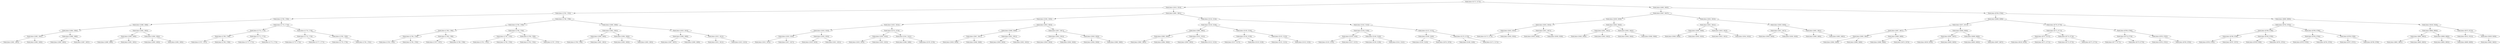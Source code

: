digraph G{
504659225 [label="Node{data=[5172, 5172]}"]
504659225 -> 569024037
569024037 [label="Node{data=[1814, 1814]}"]
569024037 -> 1239596272
1239596272 [label="Node{data=[1782, 1782]}"]
1239596272 -> 493640672
493640672 [label="Node{data=[1760, 1760]}"]
493640672 -> 548209121
548209121 [label="Node{data=[1688, 1688]}"]
548209121 -> 1438890087
1438890087 [label="Node{data=[1684, 1684]}"]
1438890087 -> 161127187
161127187 [label="Node{data=[1682, 1682]}"]
161127187 -> 1993761435
1993761435 [label="Node{data=[1681, 1681]}"]
161127187 -> 1052559273
1052559273 [label="Node{data=[1683, 1683]}"]
1438890087 -> 1987334297
1987334297 [label="Node{data=[1686, 1686]}"]
1987334297 -> 728440647
728440647 [label="Node{data=[1685, 1685]}"]
1987334297 -> 1852596747
1852596747 [label="Node{data=[1687, 1687]}"]
548209121 -> 917860832
917860832 [label="Node{data=[1692, 1692]}"]
917860832 -> 1653673783
1653673783 [label="Node{data=[1690, 1690]}"]
1653673783 -> 292795653
292795653 [label="Node{data=[1689, 1689]}"]
1653673783 -> 478343450
478343450 [label="Node{data=[1691, 1691]}"]
917860832 -> 27633947
27633947 [label="Node{data=[1694, 1694]}"]
27633947 -> 1806165679
1806165679 [label="Node{data=[1693, 1693]}"]
27633947 -> 1743826243
1743826243 [label="Node{data=[1695, 1695]}"]
493640672 -> 1819384454
1819384454 [label="Node{data=[1774, 1774]}"]
1819384454 -> 1076890466
1076890466 [label="Node{data=[1770, 1770]}"]
1076890466 -> 351674197
351674197 [label="Node{data=[1768, 1768]}"]
351674197 -> 1980637757
1980637757 [label="Node{data=[1767, 1767]}"]
351674197 -> 374027216
374027216 [label="Node{data=[1769, 1769]}"]
1076890466 -> 1449148768
1449148768 [label="Node{data=[1772, 1772]}"]
1449148768 -> 1917382734
1917382734 [label="Node{data=[1771, 1771]}"]
1449148768 -> 1976577008
1976577008 [label="Node{data=[1773, 1773]}"]
1819384454 -> 977949481
977949481 [label="Node{data=[1778, 1778]}"]
977949481 -> 1853189697
1853189697 [label="Node{data=[1776, 1776]}"]
1853189697 -> 1535785281
1535785281 [label="Node{data=[1775, 1775]}"]
1853189697 -> 795936363
795936363 [label="Node{data=[1777, 1777]}"]
977949481 -> 1196088247
1196088247 [label="Node{data=[1780, 1780]}"]
1196088247 -> 34124409
34124409 [label="Node{data=[1779, 1779]}"]
1196088247 -> 146981704
146981704 [label="Node{data=[1781, 1781]}"]
1239596272 -> 799526501
799526501 [label="Node{data=[1798, 1798]}"]
799526501 -> 1042362181
1042362181 [label="Node{data=[1790, 1790]}"]
1042362181 -> 2046679426
2046679426 [label="Node{data=[1786, 1786]}"]
2046679426 -> 1740348790
1740348790 [label="Node{data=[1784, 1784]}"]
1740348790 -> 1996399362
1996399362 [label="Node{data=[1783, 1783]}"]
1740348790 -> 1091756447
1091756447 [label="Node{data=[1785, 1785]}"]
2046679426 -> 1446253046
1446253046 [label="Node{data=[1788, 1788]}"]
1446253046 -> 1843357291
1843357291 [label="Node{data=[1787, 1787]}"]
1446253046 -> 1849306721
1849306721 [label="Node{data=[1789, 1789]}"]
1042362181 -> 955397152
955397152 [label="Node{data=[1794, 1794]}"]
955397152 -> 1321150825
1321150825 [label="Node{data=[1792, 1792]}"]
1321150825 -> 1480975083
1480975083 [label="Node{data=[1791, 1791]}"]
1321150825 -> 1731434148
1731434148 [label="Node{data=[1793, 1793]}"]
955397152 -> 1321856342
1321856342 [label="Node{data=[1796, 1796]}"]
1321856342 -> 2030727559
2030727559 [label="Node{data=[1795, 1795]}"]
1321856342 -> 246388471
246388471 [label="Node{data=[1797, 1797]}"]
799526501 -> 1968355120
1968355120 [label="Node{data=[1806, 1806]}"]
1968355120 -> 1961908113
1961908113 [label="Node{data=[1802, 1802]}"]
1961908113 -> 1583122113
1583122113 [label="Node{data=[1800, 1800]}"]
1583122113 -> 750169043
750169043 [label="Node{data=[1799, 1799]}"]
1583122113 -> 1279095362
1279095362 [label="Node{data=[1801, 1801]}"]
1961908113 -> 973596811
973596811 [label="Node{data=[1804, 1804]}"]
973596811 -> 5704580
5704580 [label="Node{data=[1803, 1803]}"]
973596811 -> 421974126
421974126 [label="Node{data=[1805, 1805]}"]
1968355120 -> 1043205738
1043205738 [label="Node{data=[1810, 1810]}"]
1043205738 -> 996735636
996735636 [label="Node{data=[1808, 1808]}"]
996735636 -> 64740694
64740694 [label="Node{data=[1807, 1807]}"]
996735636 -> 751945955
751945955 [label="Node{data=[1809, 1809]}"]
1043205738 -> 1656933965
1656933965 [label="Node{data=[1812, 1812]}"]
1656933965 -> 503456987
503456987 [label="Node{data=[1811, 1811]}"]
1656933965 -> 1131313952
1131313952 [label="Node{data=[1813, 1813]}"]
569024037 -> 1633301886
1633301886 [label="Node{data=[2861, 2861]}"]
1633301886 -> 362692542
362692542 [label="Node{data=[2595, 2595]}"]
362692542 -> 448132394
448132394 [label="Node{data=[1822, 1822]}"]
448132394 -> 707930663
707930663 [label="Node{data=[1818, 1818]}"]
707930663 -> 452135898
452135898 [label="Node{data=[1816, 1816]}"]
452135898 -> 2129966325
2129966325 [label="Node{data=[1815, 1815]}"]
452135898 -> 1272779428
1272779428 [label="Node{data=[1817, 1817]}"]
707930663 -> 1887795946
1887795946 [label="Node{data=[1820, 1820]}"]
1887795946 -> 1915359995
1915359995 [label="Node{data=[1819, 1819]}"]
1887795946 -> 690111319
690111319 [label="Node{data=[1821, 1821]}"]
448132394 -> 172567781
172567781 [label="Node{data=[2270, 2270]}"]
172567781 -> 1371555180
1371555180 [label="Node{data=[1824, 1824]}"]
1371555180 -> 1944008805
1944008805 [label="Node{data=[1823, 1823]}"]
1371555180 -> 1214047666
1214047666 [label="Node{data=[1825, 1825]}"]
172567781 -> 196200024
196200024 [label="Node{data=[2541, 2541]}"]
196200024 -> 1476991335
1476991335 [label="Node{data=[2496, 2496]}"]
196200024 -> 1377766931
1377766931 [label="Node{data=[2578, 2578]}"]
362692542 -> 2109804695
2109804695 [label="Node{data=[2853, 2853]}"]
2109804695 -> 2017958513
2017958513 [label="Node{data=[2849, 2849]}"]
2017958513 -> 1746236991
1746236991 [label="Node{data=[2847, 2847]}"]
1746236991 -> 1112576696
1112576696 [label="Node{data=[2628, 2628]}"]
1746236991 -> 929064909
929064909 [label="Node{data=[2848, 2848]}"]
2017958513 -> 1940977474
1940977474 [label="Node{data=[2851, 2851]}"]
1940977474 -> 811058053
811058053 [label="Node{data=[2850, 2850]}"]
1940977474 -> 1993622117
1993622117 [label="Node{data=[2852, 2852]}"]
2109804695 -> 1111362941
1111362941 [label="Node{data=[2857, 2857]}"]
1111362941 -> 910223519
910223519 [label="Node{data=[2855, 2855]}"]
910223519 -> 939871801
939871801 [label="Node{data=[2854, 2854]}"]
910223519 -> 1821828150
1821828150 [label="Node{data=[2856, 2856]}"]
1111362941 -> 1584486716
1584486716 [label="Node{data=[2859, 2859]}"]
1584486716 -> 1866749565
1866749565 [label="Node{data=[2858, 2858]}"]
1584486716 -> 2099427626
2099427626 [label="Node{data=[2860, 2860]}"]
1633301886 -> 642663916
642663916 [label="Node{data=[3134, 3134]}"]
642663916 -> 1923236000
1923236000 [label="Node{data=[3126, 3126]}"]
1923236000 -> 1066927927
1066927927 [label="Node{data=[2865, 2865]}"]
1066927927 -> 1469780487
1469780487 [label="Node{data=[2863, 2863]}"]
1469780487 -> 61758525
61758525 [label="Node{data=[2862, 2862]}"]
1469780487 -> 1667873704
1667873704 [label="Node{data=[2864, 2864]}"]
1066927927 -> 481798477
481798477 [label="Node{data=[3101, 3101]}"]
481798477 -> 322145270
322145270 [label="Node{data=[3092, 3092]}"]
481798477 -> 1645044249
1645044249 [label="Node{data=[3125, 3125]}"]
1923236000 -> 1284976907
1284976907 [label="Node{data=[3130, 3130]}"]
1284976907 -> 1842025493
1842025493 [label="Node{data=[3128, 3128]}"]
1842025493 -> 1655197281
1655197281 [label="Node{data=[3127, 3127]}"]
1842025493 -> 1799157127
1799157127 [label="Node{data=[3129, 3129]}"]
1284976907 -> 508993154
508993154 [label="Node{data=[3132, 3132]}"]
508993154 -> 721967841
721967841 [label="Node{data=[3131, 3131]}"]
508993154 -> 200528551
200528551 [label="Node{data=[3133, 3133]}"]
642663916 -> 124755603
124755603 [label="Node{data=[3142, 3142]}"]
124755603 -> 770155122
770155122 [label="Node{data=[3138, 3138]}"]
770155122 -> 1154562685
1154562685 [label="Node{data=[3136, 3136]}"]
1154562685 -> 1369620138
1369620138 [label="Node{data=[3135, 3135]}"]
1154562685 -> 717367563
717367563 [label="Node{data=[3137, 3137]}"]
770155122 -> 984021523
984021523 [label="Node{data=[3140, 3140]}"]
984021523 -> 2003381736
2003381736 [label="Node{data=[3139, 3139]}"]
984021523 -> 863668801
863668801 [label="Node{data=[3141, 3141]}"]
124755603 -> 139159380
139159380 [label="Node{data=[5122, 5122]}"]
139159380 -> 87061036
87061036 [label="Node{data=[3160, 3160]}"]
87061036 -> 998775055
998775055 [label="Node{data=[3143, 3143]}"]
87061036 -> 1556587709
1556587709 [label="Node{data=[5076, 5076]}"]
139159380 -> 266668470
266668470 [label="Node{data=[5170, 5170]}"]
266668470 -> 163752820
163752820 [label="Node{data=[5166, 5166]}"]
266668470 -> 1920568098
1920568098 [label="Node{data=[5171, 5171]}"]
504659225 -> 326777756
326777756 [label="Node{data=[5663, 5663]}"]
326777756 -> 880093436
880093436 [label="Node{data=[5647, 5647]}"]
880093436 -> 686861325
686861325 [label="Node{data=[5639, 5639]}"]
686861325 -> 384697002
384697002 [label="Node{data=[5635, 5635]}"]
384697002 -> 1418358064
1418358064 [label="Node{data=[5633, 5633]}"]
1418358064 -> 1235590549
1235590549 [label="Node{data=[5173, 5173]}"]
1418358064 -> 1679343720
1679343720 [label="Node{data=[5634, 5634]}"]
384697002 -> 33907987
33907987 [label="Node{data=[5637, 5637]}"]
33907987 -> 98663310
98663310 [label="Node{data=[5636, 5636]}"]
33907987 -> 1624053650
1624053650 [label="Node{data=[5638, 5638]}"]
686861325 -> 1114935395
1114935395 [label="Node{data=[5643, 5643]}"]
1114935395 -> 1810909379
1810909379 [label="Node{data=[5641, 5641]}"]
1810909379 -> 1698915128
1698915128 [label="Node{data=[5640, 5640]}"]
1810909379 -> 1840945541
1840945541 [label="Node{data=[5642, 5642]}"]
1114935395 -> 195820505
195820505 [label="Node{data=[5645, 5645]}"]
195820505 -> 1651776575
1651776575 [label="Node{data=[5644, 5644]}"]
195820505 -> 475064810
475064810 [label="Node{data=[5646, 5646]}"]
880093436 -> 622800212
622800212 [label="Node{data=[5655, 5655]}"]
622800212 -> 1899917085
1899917085 [label="Node{data=[5651, 5651]}"]
1899917085 -> 862523617
862523617 [label="Node{data=[5649, 5649]}"]
862523617 -> 686661855
686661855 [label="Node{data=[5648, 5648]}"]
862523617 -> 1950637339
1950637339 [label="Node{data=[5650, 5650]}"]
1899917085 -> 1988133385
1988133385 [label="Node{data=[5653, 5653]}"]
1988133385 -> 227899936
227899936 [label="Node{data=[5652, 5652]}"]
1988133385 -> 1211881493
1211881493 [label="Node{data=[5654, 5654]}"]
622800212 -> 507635852
507635852 [label="Node{data=[5659, 5659]}"]
507635852 -> 1822667143
1822667143 [label="Node{data=[5657, 5657]}"]
1822667143 -> 1254195785
1254195785 [label="Node{data=[5656, 5656]}"]
1822667143 -> 1546387572
1546387572 [label="Node{data=[5658, 5658]}"]
507635852 -> 1295550197
1295550197 [label="Node{data=[5661, 5661]}"]
1295550197 -> 1013328220
1013328220 [label="Node{data=[5660, 5660]}"]
1295550197 -> 2062759763
2062759763 [label="Node{data=[5662, 5662]}"]
326777756 -> 1189132249
1189132249 [label="Node{data=[8784, 8784]}"]
1189132249 -> 1332125406
1332125406 [label="Node{data=[8498, 8498]}"]
1332125406 -> 1111974567
1111974567 [label="Node{data=[5671, 5671]}"]
1111974567 -> 569220115
569220115 [label="Node{data=[5667, 5667]}"]
569220115 -> 1659943304
1659943304 [label="Node{data=[5665, 5665]}"]
1659943304 -> 429607782
429607782 [label="Node{data=[5664, 5664]}"]
1659943304 -> 1613779112
1613779112 [label="Node{data=[5666, 5666]}"]
569220115 -> 762336697
762336697 [label="Node{data=[5669, 5669]}"]
762336697 -> 1252758886
1252758886 [label="Node{data=[5668, 5668]}"]
762336697 -> 153630510
153630510 [label="Node{data=[5670, 5670]}"]
1111974567 -> 1803518899
1803518899 [label="Node{data=[8494, 8494]}"]
1803518899 -> 1141755640
1141755640 [label="Node{data=[8387, 8387]}"]
1141755640 -> 1385919418
1385919418 [label="Node{data=[8330, 8330]}"]
1141755640 -> 448966528
448966528 [label="Node{data=[8493, 8493]}"]
1803518899 -> 221758832
221758832 [label="Node{data=[8496, 8496]}"]
221758832 -> 669495328
669495328 [label="Node{data=[8495, 8495]}"]
221758832 -> 778568133
778568133 [label="Node{data=[8497, 8497]}"]
1332125406 -> 559486247
559486247 [label="Node{data=[8776, 8776]}"]
559486247 -> 318134329
318134329 [label="Node{data=[8772, 8772]}"]
318134329 -> 134909175
134909175 [label="Node{data=[8737, 8737]}"]
134909175 -> 1711460890
1711460890 [label="Node{data=[8528, 8528]}"]
134909175 -> 261821392
261821392 [label="Node{data=[8771, 8771]}"]
318134329 -> 789357962
789357962 [label="Node{data=[8774, 8774]}"]
789357962 -> 1941830056
1941830056 [label="Node{data=[8773, 8773]}"]
789357962 -> 64976839
64976839 [label="Node{data=[8775, 8775]}"]
559486247 -> 1418584575
1418584575 [label="Node{data=[8780, 8780]}"]
1418584575 -> 518471185
518471185 [label="Node{data=[8778, 8778]}"]
518471185 -> 42726620
42726620 [label="Node{data=[8777, 8777]}"]
518471185 -> 2048055813
2048055813 [label="Node{data=[8779, 8779]}"]
1418584575 -> 1101749921
1101749921 [label="Node{data=[8782, 8782]}"]
1101749921 -> 1721493299
1721493299 [label="Node{data=[8781, 8781]}"]
1101749921 -> 1005306408
1005306408 [label="Node{data=[8783, 8783]}"]
1189132249 -> 1464198562
1464198562 [label="Node{data=[8800, 8800]}"]
1464198562 -> 1283520445
1283520445 [label="Node{data=[8792, 8792]}"]
1283520445 -> 1964712801
1964712801 [label="Node{data=[8788, 8788]}"]
1964712801 -> 268719464
268719464 [label="Node{data=[8786, 8786]}"]
268719464 -> 1754585663
1754585663 [label="Node{data=[8785, 8785]}"]
268719464 -> 602076559
602076559 [label="Node{data=[8787, 8787]}"]
1964712801 -> 256826041
256826041 [label="Node{data=[8790, 8790]}"]
256826041 -> 1028878637
1028878637 [label="Node{data=[8789, 8789]}"]
256826041 -> 1943540122
1943540122 [label="Node{data=[8791, 8791]}"]
1283520445 -> 1201851619
1201851619 [label="Node{data=[8796, 8796]}"]
1201851619 -> 1052794300
1052794300 [label="Node{data=[8794, 8794]}"]
1052794300 -> 415013200
415013200 [label="Node{data=[8793, 8793]}"]
1052794300 -> 735780636
735780636 [label="Node{data=[8795, 8795]}"]
1201851619 -> 2060393296
2060393296 [label="Node{data=[8798, 8798]}"]
2060393296 -> 1188987912
1188987912 [label="Node{data=[8797, 8797]}"]
2060393296 -> 987030426
987030426 [label="Node{data=[8799, 8799]}"]
1464198562 -> 1233401891
1233401891 [label="Node{data=[9240, 9240]}"]
1233401891 -> 1267974104
1267974104 [label="Node{data=[8804, 8804]}"]
1267974104 -> 2044693606
2044693606 [label="Node{data=[8802, 8802]}"]
2044693606 -> 1686792436
1686792436 [label="Node{data=[8801, 8801]}"]
2044693606 -> 212271462
212271462 [label="Node{data=[8803, 8803]}"]
1267974104 -> 1511789141
1511789141 [label="Node{data=[8806, 8806]}"]
1511789141 -> 1604651468
1604651468 [label="Node{data=[8805, 8805]}"]
1511789141 -> 1751062276
1751062276 [label="Node{data=[8809, 8809]}"]
1233401891 -> 1556584280
1556584280 [label="Node{data=[9373, 9373]}"]
1556584280 -> 1718859823
1718859823 [label="Node{data=[9315, 9315]}"]
1556584280 -> 292496964
292496964 [label="Node{data=[9439, 9439]}"]
292496964 -> 26801242
26801242 [label="Node{data=[9462, 9462]}"]
}